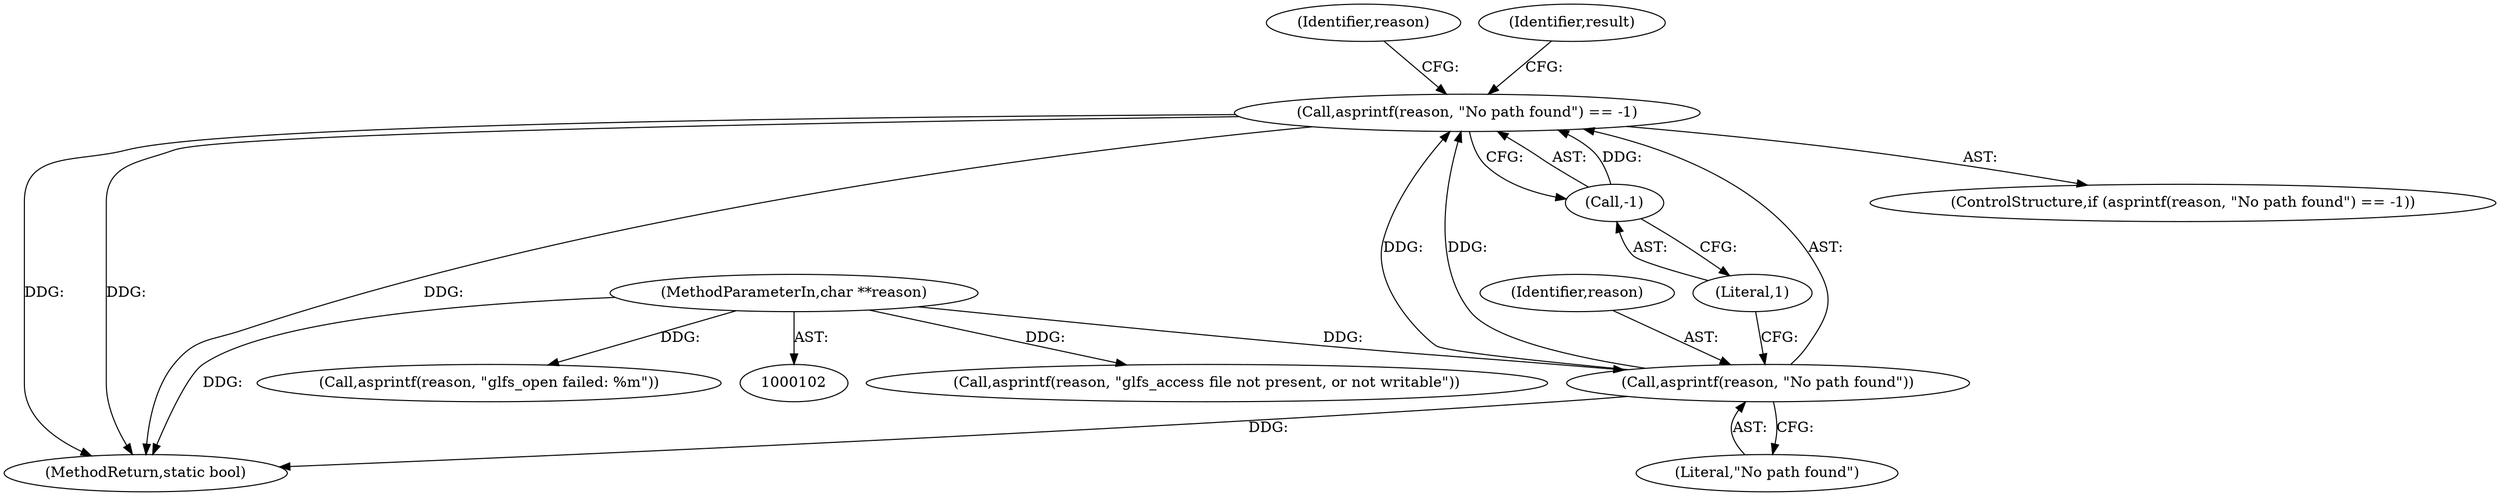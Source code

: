 digraph "1_tcmu-runner_61bd03e600d2abf309173e9186f4d465bb1b7157@API" {
"1000133" [label="(Call,asprintf(reason, \"No path found\") == -1)"];
"1000134" [label="(Call,asprintf(reason, \"No path found\"))"];
"1000104" [label="(MethodParameterIn,char **reason)"];
"1000137" [label="(Call,-1)"];
"1000135" [label="(Identifier,reason)"];
"1000205" [label="(Call,asprintf(reason, \"glfs_access file not present, or not writable\"))"];
"1000138" [label="(Literal,1)"];
"1000141" [label="(Identifier,reason)"];
"1000137" [label="(Call,-1)"];
"1000132" [label="(ControlStructure,if (asprintf(reason, \"No path found\") == -1))"];
"1000104" [label="(MethodParameterIn,char **reason)"];
"1000233" [label="(MethodReturn,static bool)"];
"1000177" [label="(Call,asprintf(reason, \"glfs_open failed: %m\"))"];
"1000133" [label="(Call,asprintf(reason, \"No path found\") == -1)"];
"1000136" [label="(Literal,\"No path found\")"];
"1000144" [label="(Identifier,result)"];
"1000134" [label="(Call,asprintf(reason, \"No path found\"))"];
"1000133" -> "1000132"  [label="AST: "];
"1000133" -> "1000137"  [label="CFG: "];
"1000134" -> "1000133"  [label="AST: "];
"1000137" -> "1000133"  [label="AST: "];
"1000141" -> "1000133"  [label="CFG: "];
"1000144" -> "1000133"  [label="CFG: "];
"1000133" -> "1000233"  [label="DDG: "];
"1000133" -> "1000233"  [label="DDG: "];
"1000133" -> "1000233"  [label="DDG: "];
"1000134" -> "1000133"  [label="DDG: "];
"1000134" -> "1000133"  [label="DDG: "];
"1000137" -> "1000133"  [label="DDG: "];
"1000134" -> "1000136"  [label="CFG: "];
"1000135" -> "1000134"  [label="AST: "];
"1000136" -> "1000134"  [label="AST: "];
"1000138" -> "1000134"  [label="CFG: "];
"1000134" -> "1000233"  [label="DDG: "];
"1000104" -> "1000134"  [label="DDG: "];
"1000104" -> "1000102"  [label="AST: "];
"1000104" -> "1000233"  [label="DDG: "];
"1000104" -> "1000177"  [label="DDG: "];
"1000104" -> "1000205"  [label="DDG: "];
"1000137" -> "1000138"  [label="CFG: "];
"1000138" -> "1000137"  [label="AST: "];
}
